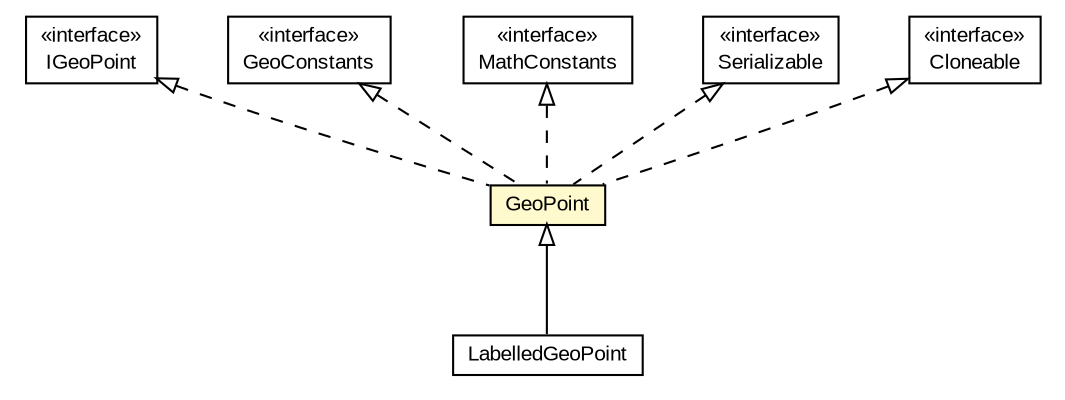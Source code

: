 #!/usr/local/bin/dot
#
# Class diagram 
# Generated by UMLGraph version R5_6-24-gf6e263 (http://www.umlgraph.org/)
#

digraph G {
	edge [fontname="arial",fontsize=10,labelfontname="arial",labelfontsize=10];
	node [fontname="arial",fontsize=10,shape=plaintext];
	nodesep=0.25;
	ranksep=0.5;
	// org.osmdroid.api.IGeoPoint
	c10125 [label=<<table title="org.osmdroid.api.IGeoPoint" border="0" cellborder="1" cellspacing="0" cellpadding="2" port="p" href="../api/IGeoPoint.html">
		<tr><td><table border="0" cellspacing="0" cellpadding="1">
<tr><td align="center" balign="center"> &#171;interface&#187; </td></tr>
<tr><td align="center" balign="center"> IGeoPoint </td></tr>
		</table></td></tr>
		</table>>, URL="../api/IGeoPoint.html", fontname="arial", fontcolor="black", fontsize=10.0];
	// org.osmdroid.util.constants.GeoConstants
	c10212 [label=<<table title="org.osmdroid.util.constants.GeoConstants" border="0" cellborder="1" cellspacing="0" cellpadding="2" port="p" href="./constants/GeoConstants.html">
		<tr><td><table border="0" cellspacing="0" cellpadding="1">
<tr><td align="center" balign="center"> &#171;interface&#187; </td></tr>
<tr><td align="center" balign="center"> GeoConstants </td></tr>
		</table></td></tr>
		</table>>, URL="./constants/GeoConstants.html", fontname="arial", fontcolor="black", fontsize=10.0];
	// org.osmdroid.util.GeoPoint
	c10217 [label=<<table title="org.osmdroid.util.GeoPoint" border="0" cellborder="1" cellspacing="0" cellpadding="2" port="p" bgcolor="lemonChiffon" href="./GeoPoint.html">
		<tr><td><table border="0" cellspacing="0" cellpadding="1">
<tr><td align="center" balign="center"> GeoPoint </td></tr>
		</table></td></tr>
		</table>>, URL="./GeoPoint.html", fontname="arial", fontcolor="black", fontsize=10.0];
	// org.osmdroid.views.overlay.simplefastpoint.LabelledGeoPoint
	c10279 [label=<<table title="org.osmdroid.views.overlay.simplefastpoint.LabelledGeoPoint" border="0" cellborder="1" cellspacing="0" cellpadding="2" port="p" href="../views/overlay/simplefastpoint/LabelledGeoPoint.html">
		<tr><td><table border="0" cellspacing="0" cellpadding="1">
<tr><td align="center" balign="center"> LabelledGeoPoint </td></tr>
		</table></td></tr>
		</table>>, URL="../views/overlay/simplefastpoint/LabelledGeoPoint.html", fontname="arial", fontcolor="black", fontsize=10.0];
	// org.osmdroid.views.util.constants.MathConstants
	c10292 [label=<<table title="org.osmdroid.views.util.constants.MathConstants" border="0" cellborder="1" cellspacing="0" cellpadding="2" port="p" href="../views/util/constants/MathConstants.html">
		<tr><td><table border="0" cellspacing="0" cellpadding="1">
<tr><td align="center" balign="center"> &#171;interface&#187; </td></tr>
<tr><td align="center" balign="center"> MathConstants </td></tr>
		</table></td></tr>
		</table>>, URL="../views/util/constants/MathConstants.html", fontname="arial", fontcolor="black", fontsize=10.0];
	//org.osmdroid.util.GeoPoint implements org.osmdroid.api.IGeoPoint
	c10125:p -> c10217:p [dir=back,arrowtail=empty,style=dashed];
	//org.osmdroid.util.GeoPoint implements org.osmdroid.views.util.constants.MathConstants
	c10292:p -> c10217:p [dir=back,arrowtail=empty,style=dashed];
	//org.osmdroid.util.GeoPoint implements org.osmdroid.util.constants.GeoConstants
	c10212:p -> c10217:p [dir=back,arrowtail=empty,style=dashed];
	//org.osmdroid.util.GeoPoint implements java.io.Serializable
	c10297:p -> c10217:p [dir=back,arrowtail=empty,style=dashed];
	//org.osmdroid.util.GeoPoint implements java.lang.Cloneable
	c10298:p -> c10217:p [dir=back,arrowtail=empty,style=dashed];
	//org.osmdroid.views.overlay.simplefastpoint.LabelledGeoPoint extends org.osmdroid.util.GeoPoint
	c10217:p -> c10279:p [dir=back,arrowtail=empty];
	// java.io.Serializable
	c10297 [label=<<table title="java.io.Serializable" border="0" cellborder="1" cellspacing="0" cellpadding="2" port="p" href="http://java.sun.com/j2se/1.4.2/docs/api/java/io/Serializable.html">
		<tr><td><table border="0" cellspacing="0" cellpadding="1">
<tr><td align="center" balign="center"> &#171;interface&#187; </td></tr>
<tr><td align="center" balign="center"> Serializable </td></tr>
		</table></td></tr>
		</table>>, URL="http://java.sun.com/j2se/1.4.2/docs/api/java/io/Serializable.html", fontname="arial", fontcolor="black", fontsize=10.0];
	// java.lang.Cloneable
	c10298 [label=<<table title="java.lang.Cloneable" border="0" cellborder="1" cellspacing="0" cellpadding="2" port="p" href="http://java.sun.com/j2se/1.4.2/docs/api/java/lang/Cloneable.html">
		<tr><td><table border="0" cellspacing="0" cellpadding="1">
<tr><td align="center" balign="center"> &#171;interface&#187; </td></tr>
<tr><td align="center" balign="center"> Cloneable </td></tr>
		</table></td></tr>
		</table>>, URL="http://java.sun.com/j2se/1.4.2/docs/api/java/lang/Cloneable.html", fontname="arial", fontcolor="black", fontsize=10.0];
}

